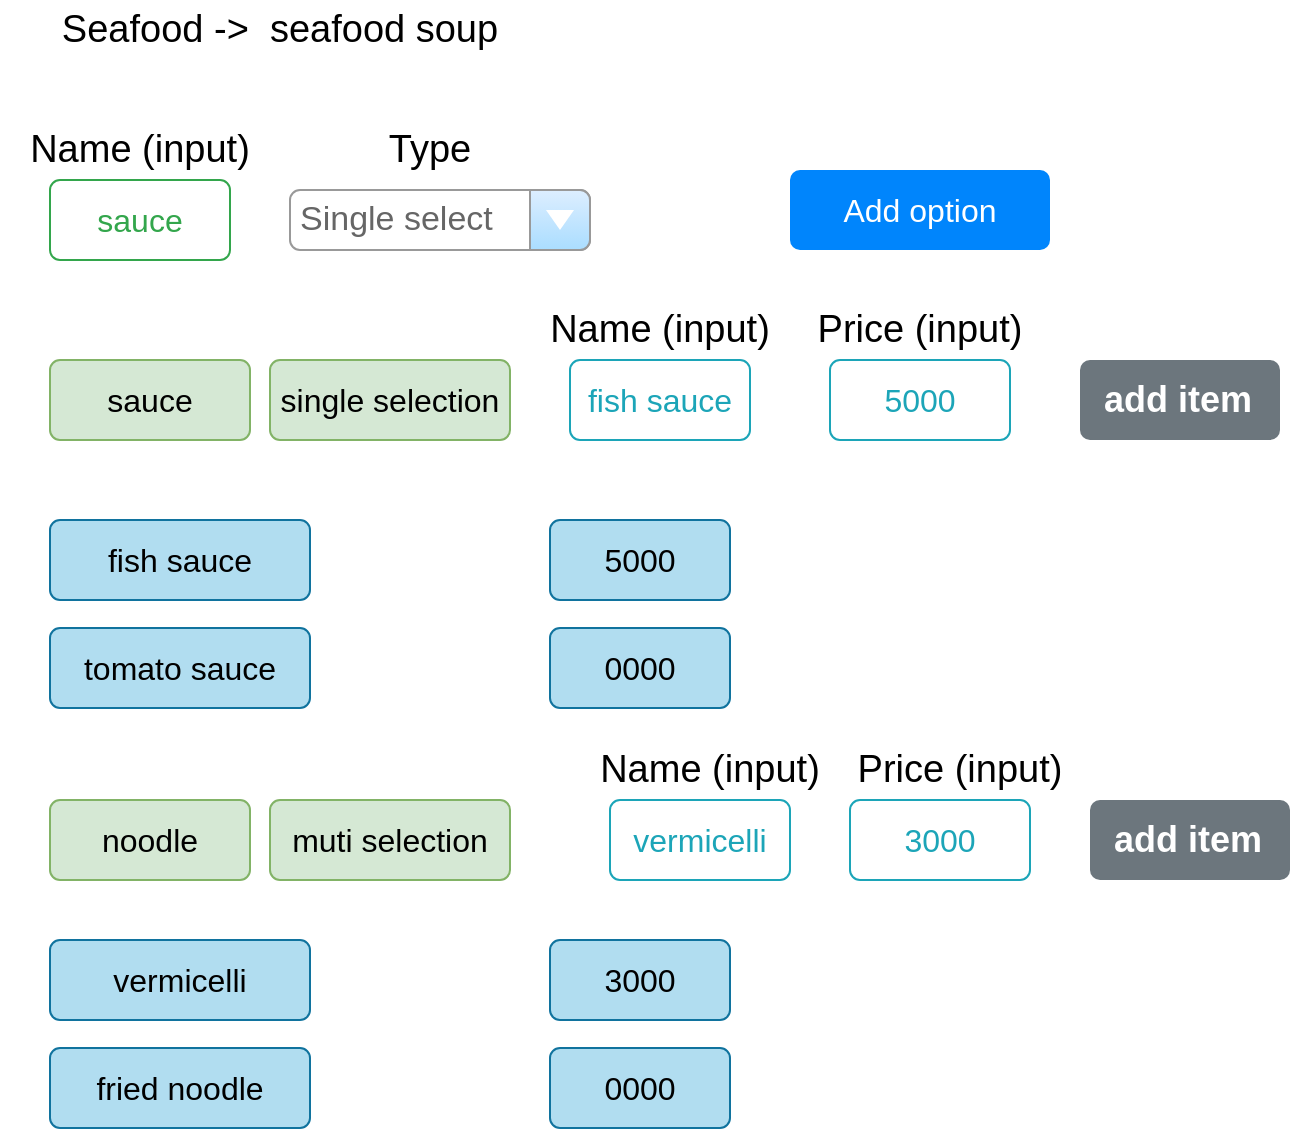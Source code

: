 <mxfile version="22.1.18" type="github">
  <diagram name="Page-1" id="kfKkWPTDTzjf0ijE4DBs">
    <mxGraphModel dx="954" dy="696" grid="1" gridSize="10" guides="1" tooltips="1" connect="1" arrows="1" fold="1" page="1" pageScale="1" pageWidth="1169" pageHeight="827" math="0" shadow="0">
      <root>
        <mxCell id="0" />
        <mxCell id="1" parent="0" />
        <mxCell id="Vs1UA3pdB5jLAvVI1XC_-1" value="&lt;font style=&quot;font-size: 19px;&quot;&gt;Seafood -&amp;gt;&amp;nbsp; seafood soup&lt;/font&gt;" style="text;html=1;strokeColor=none;fillColor=none;align=center;verticalAlign=middle;whiteSpace=wrap;rounded=0;" vertex="1" parent="1">
          <mxGeometry x="45" y="80" width="280" height="30" as="geometry" />
        </mxCell>
        <mxCell id="Vs1UA3pdB5jLAvVI1XC_-2" value="sauce" style="html=1;shadow=0;dashed=0;shape=mxgraph.bootstrap.rrect;rSize=5;strokeColor=#33A64C;strokeWidth=1;fillColor=none;fontColor=#33A64C;whiteSpace=wrap;align=center;verticalAlign=middle;spacingLeft=0;fontStyle=0;fontSize=16;spacing=5;" vertex="1" parent="1">
          <mxGeometry x="70" y="170" width="90" height="40" as="geometry" />
        </mxCell>
        <mxCell id="Vs1UA3pdB5jLAvVI1XC_-3" value="&lt;font style=&quot;font-size: 19px;&quot;&gt;Name (input)&lt;/font&gt;" style="text;html=1;strokeColor=none;fillColor=none;align=center;verticalAlign=middle;whiteSpace=wrap;rounded=0;" vertex="1" parent="1">
          <mxGeometry x="45" y="140" width="140" height="30" as="geometry" />
        </mxCell>
        <mxCell id="Vs1UA3pdB5jLAvVI1XC_-4" value="Single select" style="strokeWidth=1;shadow=0;dashed=0;align=center;html=1;shape=mxgraph.mockup.forms.comboBox;strokeColor=#999999;fillColor=#ddeeff;align=left;fillColor2=#aaddff;mainText=;fontColor=#666666;fontSize=17;spacingLeft=3;" vertex="1" parent="1">
          <mxGeometry x="190" y="175" width="150" height="30" as="geometry" />
        </mxCell>
        <mxCell id="Vs1UA3pdB5jLAvVI1XC_-5" value="&lt;font style=&quot;font-size: 19px;&quot;&gt;Type&lt;/font&gt;" style="text;html=1;strokeColor=none;fillColor=none;align=center;verticalAlign=middle;whiteSpace=wrap;rounded=0;" vertex="1" parent="1">
          <mxGeometry x="230" y="140" width="60" height="30" as="geometry" />
        </mxCell>
        <mxCell id="Vs1UA3pdB5jLAvVI1XC_-6" value="Add option" style="html=1;shadow=0;dashed=0;shape=mxgraph.bootstrap.rrect;rSize=5;strokeColor=none;strokeWidth=1;fillColor=#0085FC;fontColor=#FFFFFF;whiteSpace=wrap;align=center;verticalAlign=middle;spacingLeft=0;fontStyle=0;fontSize=16;spacing=5;" vertex="1" parent="1">
          <mxGeometry x="440" y="165" width="130" height="40" as="geometry" />
        </mxCell>
        <mxCell id="Vs1UA3pdB5jLAvVI1XC_-7" value="sauce" style="html=1;shadow=0;dashed=0;shape=mxgraph.bootstrap.rrect;rSize=5;strokeColor=#82b366;strokeWidth=1;fillColor=#d5e8d4;whiteSpace=wrap;align=center;verticalAlign=middle;spacingLeft=0;fontStyle=0;fontSize=16;spacing=5;" vertex="1" parent="1">
          <mxGeometry x="70" y="260" width="100" height="40" as="geometry" />
        </mxCell>
        <mxCell id="Vs1UA3pdB5jLAvVI1XC_-10" value="fish sauce" style="html=1;shadow=0;dashed=0;shape=mxgraph.bootstrap.rrect;rSize=5;strokeColor=#1CA5B8;strokeWidth=1;fillColor=none;fontColor=#1CA5B8;whiteSpace=wrap;align=center;verticalAlign=middle;spacingLeft=0;fontStyle=0;fontSize=16;spacing=5;" vertex="1" parent="1">
          <mxGeometry x="330" y="260" width="90" height="40" as="geometry" />
        </mxCell>
        <mxCell id="Vs1UA3pdB5jLAvVI1XC_-11" value="5000" style="html=1;shadow=0;dashed=0;shape=mxgraph.bootstrap.rrect;rSize=5;strokeColor=#1CA5B8;strokeWidth=1;fillColor=none;fontColor=#1CA5B8;whiteSpace=wrap;align=center;verticalAlign=middle;spacingLeft=0;fontStyle=0;fontSize=16;spacing=5;" vertex="1" parent="1">
          <mxGeometry x="460" y="260" width="90" height="40" as="geometry" />
        </mxCell>
        <mxCell id="Vs1UA3pdB5jLAvVI1XC_-13" value="add item" style="html=1;shadow=0;dashed=0;shape=mxgraph.bootstrap.rrect;rSize=5;strokeColor=none;strokeWidth=1;fillColor=#6C767D;fontColor=#FFFFFF;whiteSpace=wrap;align=left;verticalAlign=middle;spacingLeft=10;fontStyle=1;fontSize=18;" vertex="1" parent="1">
          <mxGeometry x="585" y="260" width="100" height="40" as="geometry" />
        </mxCell>
        <mxCell id="Vs1UA3pdB5jLAvVI1XC_-14" value="&lt;font style=&quot;font-size: 19px;&quot;&gt;Name (input)&lt;/font&gt;" style="text;html=1;strokeColor=none;fillColor=none;align=center;verticalAlign=middle;whiteSpace=wrap;rounded=0;" vertex="1" parent="1">
          <mxGeometry x="305" y="230" width="140" height="30" as="geometry" />
        </mxCell>
        <mxCell id="Vs1UA3pdB5jLAvVI1XC_-15" value="&lt;font style=&quot;font-size: 19px;&quot;&gt;Price (input)&lt;/font&gt;" style="text;html=1;strokeColor=none;fillColor=none;align=center;verticalAlign=middle;whiteSpace=wrap;rounded=0;" vertex="1" parent="1">
          <mxGeometry x="450" y="230" width="110" height="30" as="geometry" />
        </mxCell>
        <mxCell id="Vs1UA3pdB5jLAvVI1XC_-16" value="fish sauce" style="html=1;shadow=0;dashed=0;shape=mxgraph.bootstrap.rrect;rSize=5;strokeColor=#10739e;strokeWidth=1;fillColor=#b1ddf0;whiteSpace=wrap;align=center;verticalAlign=middle;spacingLeft=0;fontStyle=0;fontSize=16;spacing=5;" vertex="1" parent="1">
          <mxGeometry x="70" y="340" width="130" height="40" as="geometry" />
        </mxCell>
        <mxCell id="Vs1UA3pdB5jLAvVI1XC_-17" value="5000" style="html=1;shadow=0;dashed=0;shape=mxgraph.bootstrap.rrect;rSize=5;strokeColor=#10739e;strokeWidth=1;fillColor=#b1ddf0;whiteSpace=wrap;align=center;verticalAlign=middle;spacingLeft=0;fontStyle=0;fontSize=16;spacing=5;" vertex="1" parent="1">
          <mxGeometry x="320" y="340" width="90" height="40" as="geometry" />
        </mxCell>
        <mxCell id="Vs1UA3pdB5jLAvVI1XC_-18" value="tomato sauce" style="html=1;shadow=0;dashed=0;shape=mxgraph.bootstrap.rrect;rSize=5;strokeColor=#10739e;strokeWidth=1;fillColor=#b1ddf0;whiteSpace=wrap;align=center;verticalAlign=middle;spacingLeft=0;fontStyle=0;fontSize=16;spacing=5;" vertex="1" parent="1">
          <mxGeometry x="70" y="394" width="130" height="40" as="geometry" />
        </mxCell>
        <mxCell id="Vs1UA3pdB5jLAvVI1XC_-19" value="0000" style="html=1;shadow=0;dashed=0;shape=mxgraph.bootstrap.rrect;rSize=5;strokeColor=#10739e;strokeWidth=1;fillColor=#b1ddf0;whiteSpace=wrap;align=center;verticalAlign=middle;spacingLeft=0;fontStyle=0;fontSize=16;spacing=5;" vertex="1" parent="1">
          <mxGeometry x="320" y="394" width="90" height="40" as="geometry" />
        </mxCell>
        <mxCell id="Vs1UA3pdB5jLAvVI1XC_-20" value="noodle" style="html=1;shadow=0;dashed=0;shape=mxgraph.bootstrap.rrect;rSize=5;strokeColor=#82b366;strokeWidth=1;fillColor=#d5e8d4;whiteSpace=wrap;align=center;verticalAlign=middle;spacingLeft=0;fontStyle=0;fontSize=16;spacing=5;" vertex="1" parent="1">
          <mxGeometry x="70" y="480" width="100" height="40" as="geometry" />
        </mxCell>
        <mxCell id="Vs1UA3pdB5jLAvVI1XC_-21" value="vermicelli" style="html=1;shadow=0;dashed=0;shape=mxgraph.bootstrap.rrect;rSize=5;strokeColor=#1CA5B8;strokeWidth=1;fillColor=none;fontColor=#1CA5B8;whiteSpace=wrap;align=center;verticalAlign=middle;spacingLeft=0;fontStyle=0;fontSize=16;spacing=5;" vertex="1" parent="1">
          <mxGeometry x="350" y="480" width="90" height="40" as="geometry" />
        </mxCell>
        <mxCell id="Vs1UA3pdB5jLAvVI1XC_-22" value="3000" style="html=1;shadow=0;dashed=0;shape=mxgraph.bootstrap.rrect;rSize=5;strokeColor=#1CA5B8;strokeWidth=1;fillColor=none;fontColor=#1CA5B8;whiteSpace=wrap;align=center;verticalAlign=middle;spacingLeft=0;fontStyle=0;fontSize=16;spacing=5;" vertex="1" parent="1">
          <mxGeometry x="470" y="480" width="90" height="40" as="geometry" />
        </mxCell>
        <mxCell id="Vs1UA3pdB5jLAvVI1XC_-23" value="add item" style="html=1;shadow=0;dashed=0;shape=mxgraph.bootstrap.rrect;rSize=5;strokeColor=none;strokeWidth=1;fillColor=#6C767D;fontColor=#FFFFFF;whiteSpace=wrap;align=left;verticalAlign=middle;spacingLeft=10;fontStyle=1;fontSize=18;" vertex="1" parent="1">
          <mxGeometry x="590" y="480" width="100" height="40" as="geometry" />
        </mxCell>
        <mxCell id="Vs1UA3pdB5jLAvVI1XC_-24" value="&lt;font style=&quot;font-size: 19px;&quot;&gt;Name (input)&lt;/font&gt;" style="text;html=1;strokeColor=none;fillColor=none;align=center;verticalAlign=middle;whiteSpace=wrap;rounded=0;" vertex="1" parent="1">
          <mxGeometry x="330" y="450" width="140" height="30" as="geometry" />
        </mxCell>
        <mxCell id="Vs1UA3pdB5jLAvVI1XC_-25" value="&lt;font style=&quot;font-size: 19px;&quot;&gt;Price (input)&lt;/font&gt;" style="text;html=1;strokeColor=none;fillColor=none;align=center;verticalAlign=middle;whiteSpace=wrap;rounded=0;" vertex="1" parent="1">
          <mxGeometry x="470" y="450" width="110" height="30" as="geometry" />
        </mxCell>
        <mxCell id="Vs1UA3pdB5jLAvVI1XC_-26" value="vermicelli" style="html=1;shadow=0;dashed=0;shape=mxgraph.bootstrap.rrect;rSize=5;strokeColor=#10739e;strokeWidth=1;fillColor=#b1ddf0;whiteSpace=wrap;align=center;verticalAlign=middle;spacingLeft=0;fontStyle=0;fontSize=16;spacing=5;" vertex="1" parent="1">
          <mxGeometry x="70" y="550" width="130" height="40" as="geometry" />
        </mxCell>
        <mxCell id="Vs1UA3pdB5jLAvVI1XC_-27" value="3000" style="html=1;shadow=0;dashed=0;shape=mxgraph.bootstrap.rrect;rSize=5;strokeColor=#10739e;strokeWidth=1;fillColor=#b1ddf0;whiteSpace=wrap;align=center;verticalAlign=middle;spacingLeft=0;fontStyle=0;fontSize=16;spacing=5;" vertex="1" parent="1">
          <mxGeometry x="320" y="550" width="90" height="40" as="geometry" />
        </mxCell>
        <mxCell id="Vs1UA3pdB5jLAvVI1XC_-28" value="fried noodle" style="html=1;shadow=0;dashed=0;shape=mxgraph.bootstrap.rrect;rSize=5;strokeColor=#10739e;strokeWidth=1;fillColor=#b1ddf0;whiteSpace=wrap;align=center;verticalAlign=middle;spacingLeft=0;fontStyle=0;fontSize=16;spacing=5;" vertex="1" parent="1">
          <mxGeometry x="70" y="604" width="130" height="40" as="geometry" />
        </mxCell>
        <mxCell id="Vs1UA3pdB5jLAvVI1XC_-29" value="0000" style="html=1;shadow=0;dashed=0;shape=mxgraph.bootstrap.rrect;rSize=5;strokeColor=#10739e;strokeWidth=1;fillColor=#b1ddf0;whiteSpace=wrap;align=center;verticalAlign=middle;spacingLeft=0;fontStyle=0;fontSize=16;spacing=5;" vertex="1" parent="1">
          <mxGeometry x="320" y="604" width="90" height="40" as="geometry" />
        </mxCell>
        <mxCell id="Vs1UA3pdB5jLAvVI1XC_-30" value="single selection" style="html=1;shadow=0;dashed=0;shape=mxgraph.bootstrap.rrect;rSize=5;strokeColor=#82b366;strokeWidth=1;fillColor=#d5e8d4;whiteSpace=wrap;align=center;verticalAlign=middle;spacingLeft=0;fontStyle=0;fontSize=16;spacing=5;" vertex="1" parent="1">
          <mxGeometry x="180" y="260" width="120" height="40" as="geometry" />
        </mxCell>
        <mxCell id="Vs1UA3pdB5jLAvVI1XC_-31" value="muti selection" style="html=1;shadow=0;dashed=0;shape=mxgraph.bootstrap.rrect;rSize=5;strokeColor=#82b366;strokeWidth=1;fillColor=#d5e8d4;whiteSpace=wrap;align=center;verticalAlign=middle;spacingLeft=0;fontStyle=0;fontSize=16;spacing=5;" vertex="1" parent="1">
          <mxGeometry x="180" y="480" width="120" height="40" as="geometry" />
        </mxCell>
      </root>
    </mxGraphModel>
  </diagram>
</mxfile>
